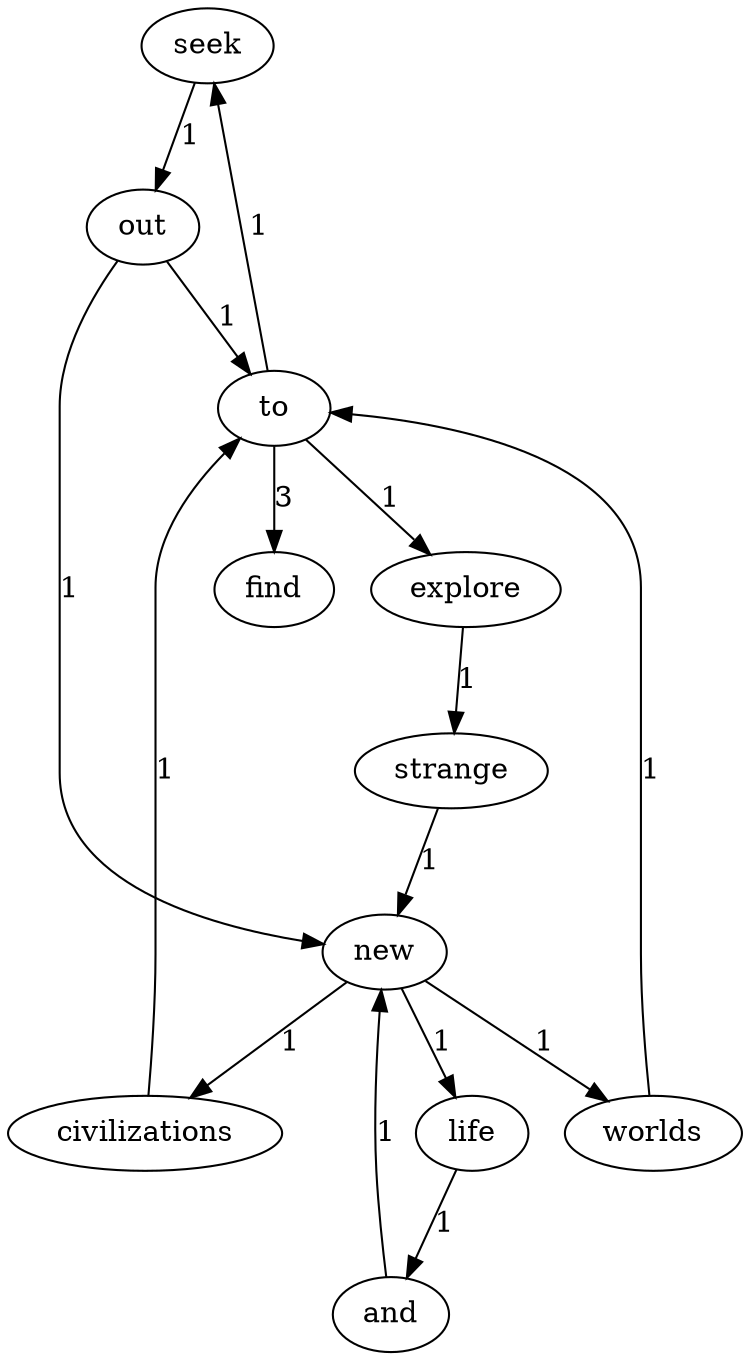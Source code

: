 digraph G {
	"seek" -> "out" [label="1"];
	"worlds" -> "to" [label="1"];
	"explore" -> "strange" [label="1"];
	"and" -> "new" [label="1"];
	"life" -> "and" [label="1"];
	"strange" -> "new" [label="1"];
	"to" -> "explore" [label="1"];
	"to" -> "seek" [label="1"];
	"to" -> "find" [label="3"];
	"out" -> "new" [label="1"];
	"out" -> "to" [label="1"];
	"new" -> "worlds" [label="1"];
	"new" -> "life" [label="1"];
	"new" -> "civilizations" [label="1"];
	"civilizations" -> "to" [label="1"];
}